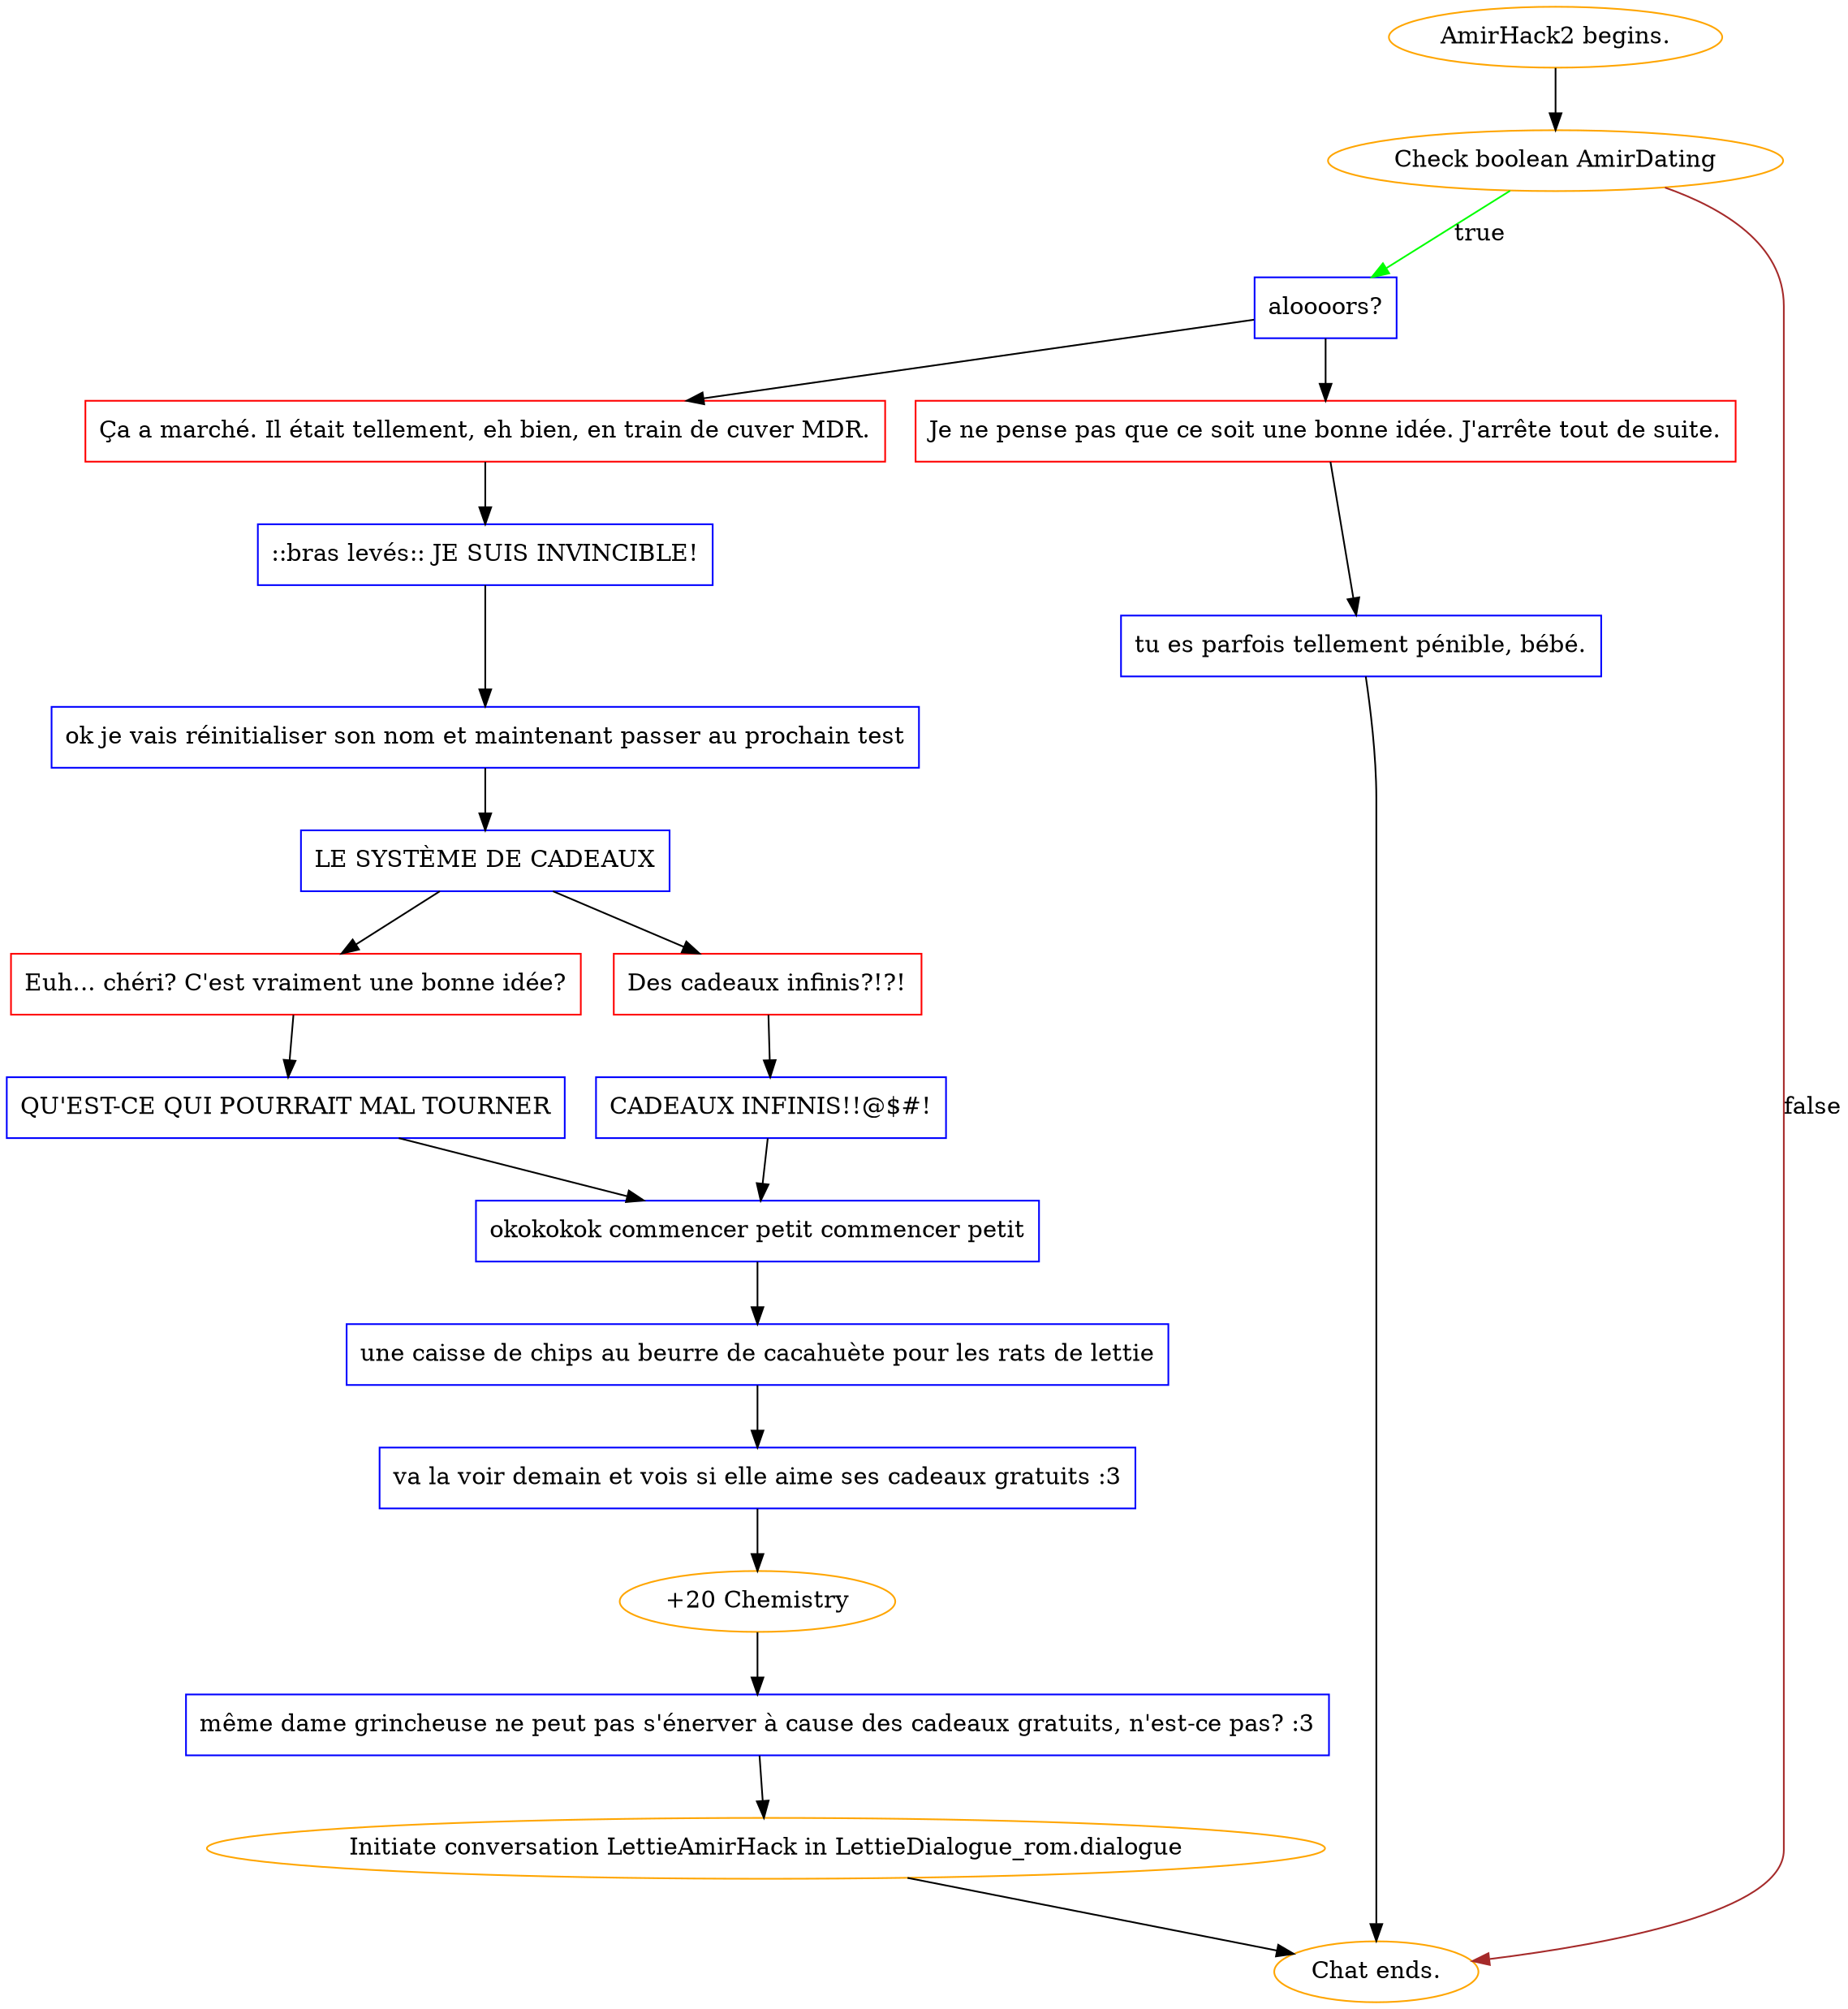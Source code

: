 digraph {
	"AmirHack2 begins." [color=orange];
		"AmirHack2 begins." -> j1974262334;
	j1974262334 [label="Check boolean AmirDating",color=orange];
		j1974262334 -> j4167776734 [label=true,color=green];
		j1974262334 -> "Chat ends." [label=false,color=brown];
	j4167776734 [label="aloooors?",shape=box,color=blue];
		j4167776734 -> j2681848294;
		j4167776734 -> j2164142369;
	"Chat ends." [color=orange];
	j2681848294 [label="Ça a marché. Il était tellement, eh bien, en train de cuver MDR.",shape=box,color=red];
		j2681848294 -> j509401122;
	j2164142369 [label="Je ne pense pas que ce soit une bonne idée. J'arrête tout de suite.",shape=box,color=red];
		j2164142369 -> j3732054009;
	j509401122 [label="::bras levés:: JE SUIS INVINCIBLE!",shape=box,color=blue];
		j509401122 -> j1628028609;
	j3732054009 [label="tu es parfois tellement pénible, bébé.",shape=box,color=blue];
		j3732054009 -> "Chat ends.";
	j1628028609 [label="ok je vais réinitialiser son nom et maintenant passer au prochain test",shape=box,color=blue];
		j1628028609 -> j3383591191;
	j3383591191 [label="LE SYSTÈME DE CADEAUX",shape=box,color=blue];
		j3383591191 -> j3256216824;
		j3383591191 -> j2468332166;
	j3256216824 [label="Euh... chéri? C'est vraiment une bonne idée?",shape=box,color=red];
		j3256216824 -> j303397672;
	j2468332166 [label="Des cadeaux infinis?!?!",shape=box,color=red];
		j2468332166 -> j2785302708;
	j303397672 [label="QU'EST-CE QUI POURRAIT MAL TOURNER",shape=box,color=blue];
		j303397672 -> j2907817087;
	j2785302708 [label="CADEAUX INFINIS!!@$#!",shape=box,color=blue];
		j2785302708 -> j2907817087;
	j2907817087 [label="okokokok commencer petit commencer petit",shape=box,color=blue];
		j2907817087 -> j4204453349;
	j4204453349 [label="une caisse de chips au beurre de cacahuète pour les rats de lettie",shape=box,color=blue];
		j4204453349 -> j1092422889;
	j1092422889 [label="va la voir demain et vois si elle aime ses cadeaux gratuits :3",shape=box,color=blue];
		j1092422889 -> j149276063;
	j149276063 [label="+20 Chemistry",color=orange];
		j149276063 -> j1785845124;
	j1785845124 [label="même dame grincheuse ne peut pas s'énerver à cause des cadeaux gratuits, n'est-ce pas? :3",shape=box,color=blue];
		j1785845124 -> "Initiate conversation LettieAmirHack in LettieDialogue_rom.dialogue";
	"Initiate conversation LettieAmirHack in LettieDialogue_rom.dialogue" [label="Initiate conversation LettieAmirHack in LettieDialogue_rom.dialogue",color=orange];
		"Initiate conversation LettieAmirHack in LettieDialogue_rom.dialogue" -> "Chat ends.";
}